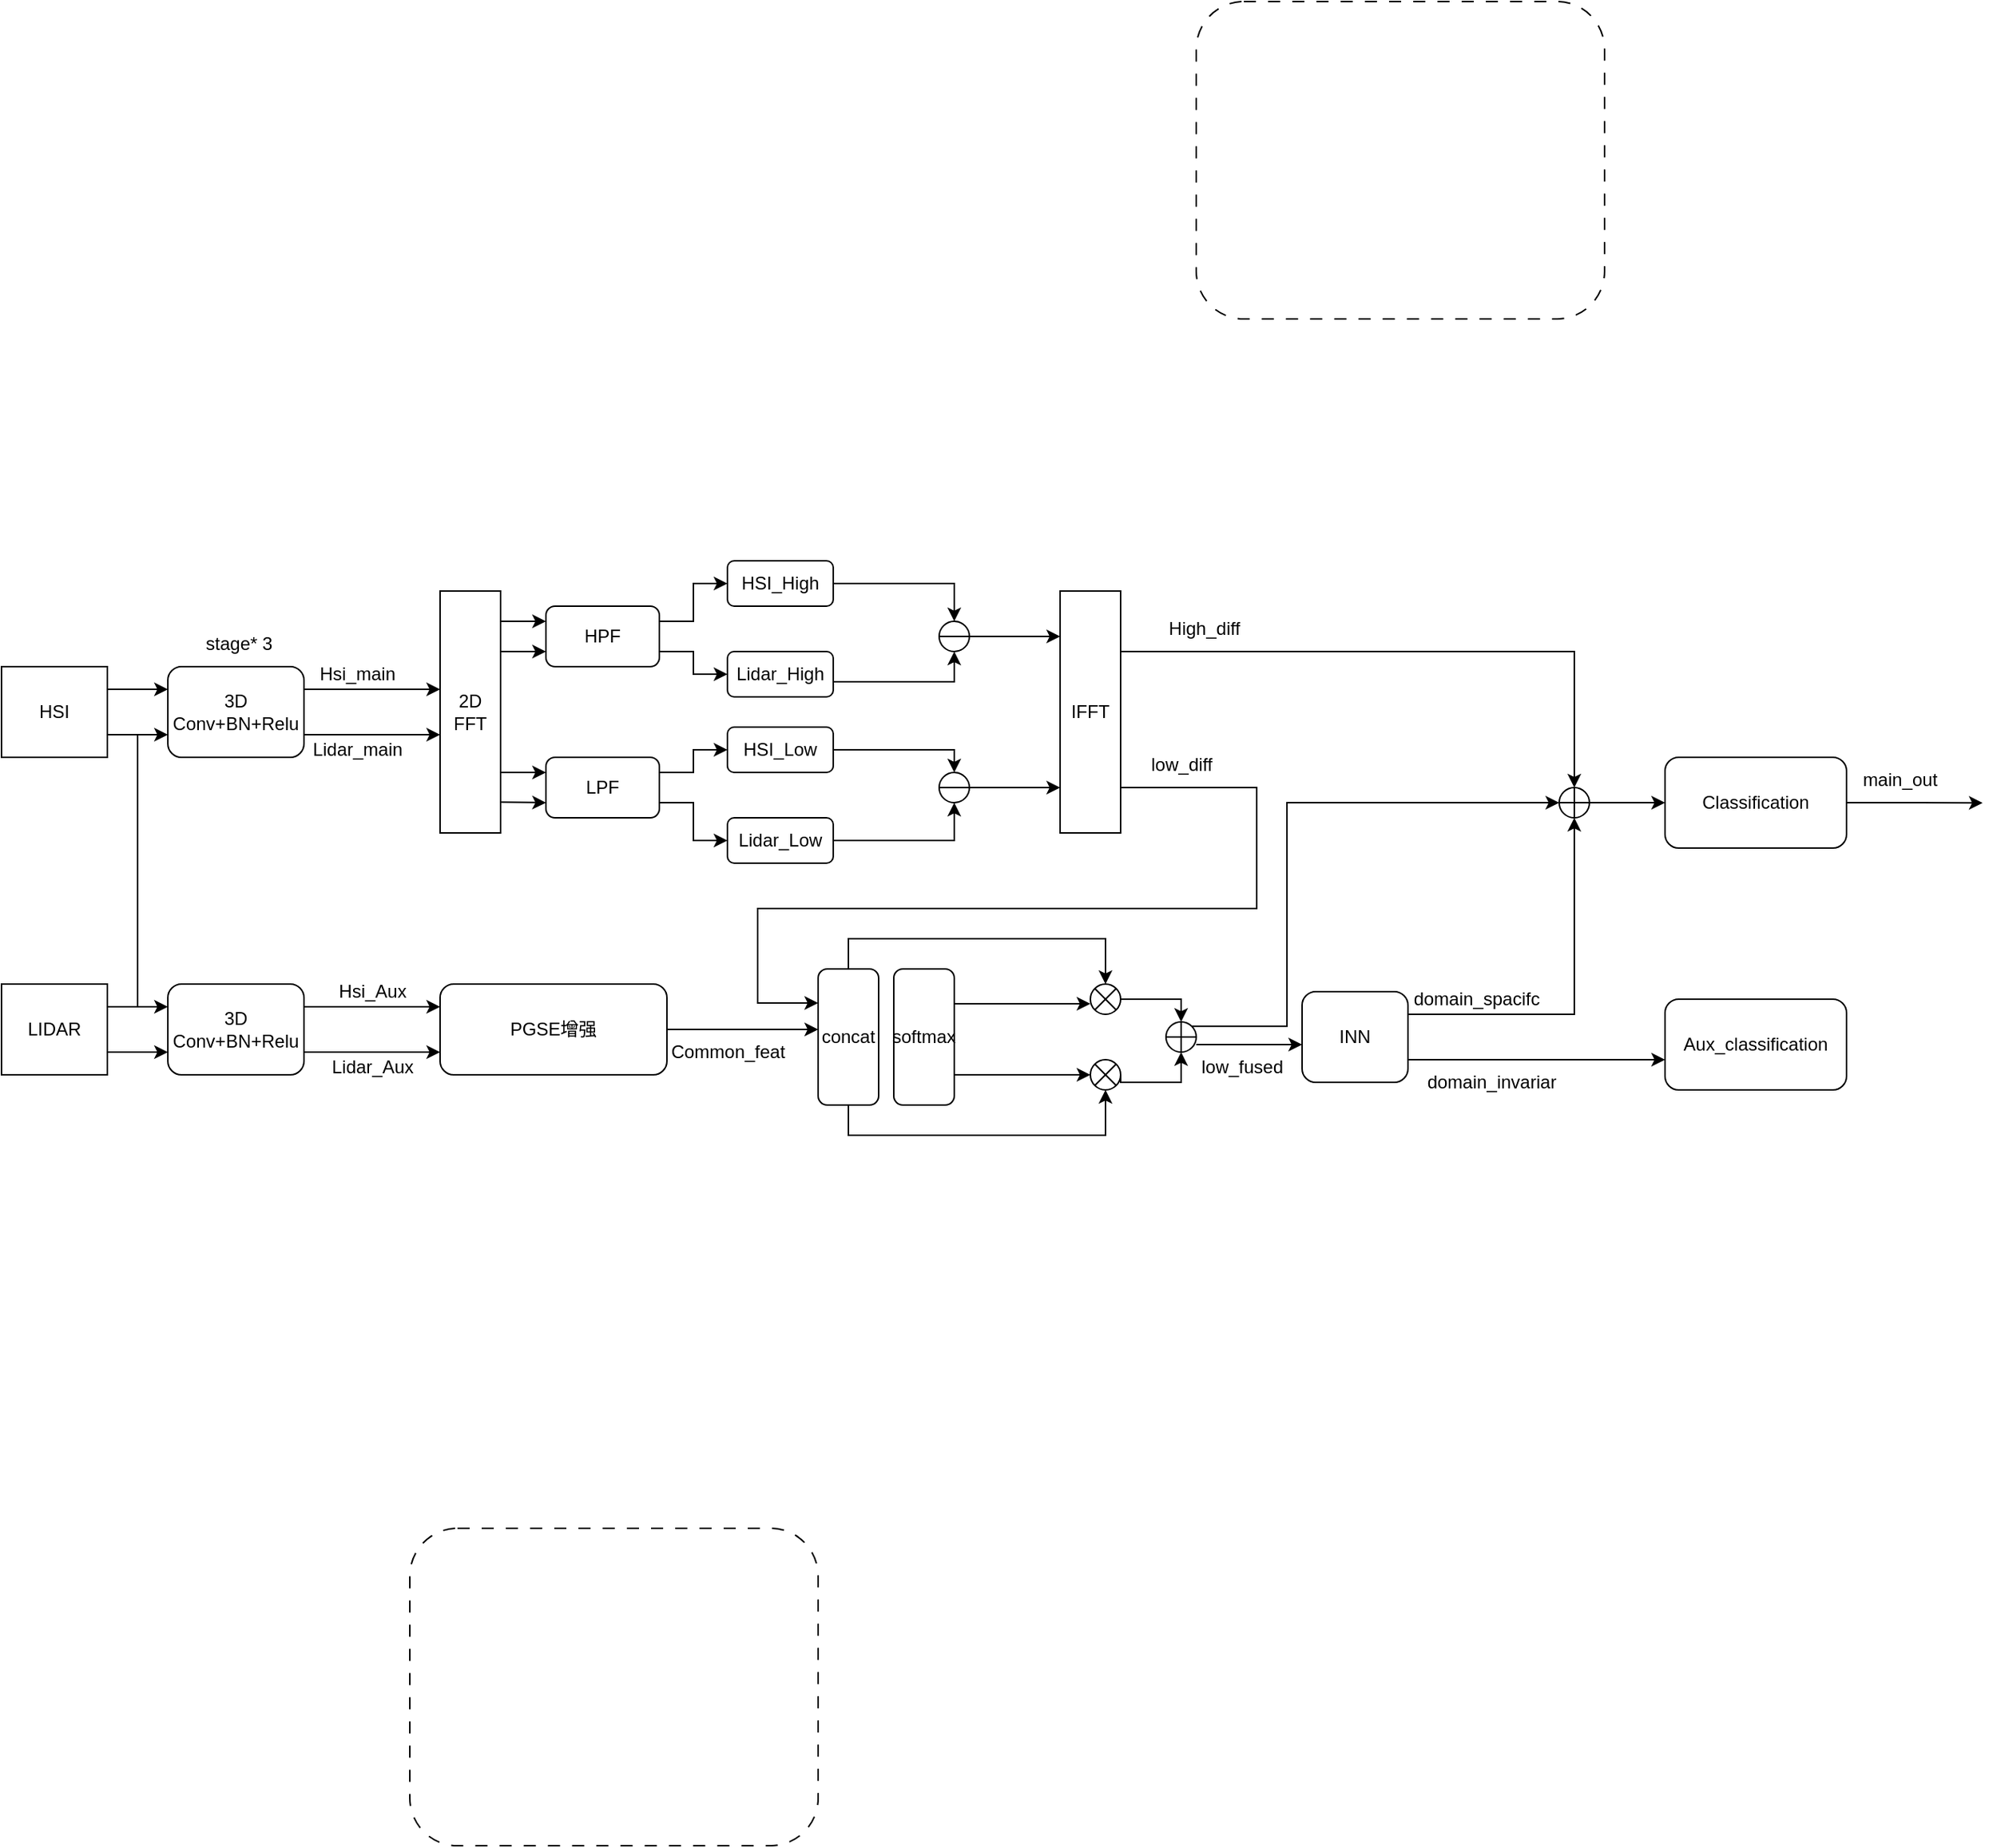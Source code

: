 <mxfile version="28.2.3">
  <diagram name="第 1 页" id="kepm6H9XeUZwfRZU9IKG">
    <mxGraphModel dx="1818" dy="1274" grid="1" gridSize="10" guides="1" tooltips="1" connect="1" arrows="1" fold="1" page="0" pageScale="1" pageWidth="827" pageHeight="1169" math="0" shadow="0">
      <root>
        <mxCell id="0" />
        <mxCell id="1" parent="0" />
        <mxCell id="yN0ZqS6E7n7FuofRWHTt-121" style="edgeStyle=orthogonalEdgeStyle;rounded=0;orthogonalLoop=1;jettySize=auto;html=1;exitX=1;exitY=0.5;exitDx=0;exitDy=0;fontFamily=Helvetica;fontSize=12;fontColor=default;" edge="1" parent="1" source="yN0ZqS6E7n7FuofRWHTt-116">
          <mxGeometry relative="1" as="geometry">
            <mxPoint x="1180" y="270.167" as="targetPoint" />
          </mxGeometry>
        </mxCell>
        <mxCell id="yN0ZqS6E7n7FuofRWHTt-116" value="Classification" style="whiteSpace=wrap;html=1;rounded=1;glass=0;strokeColor=default;align=center;verticalAlign=middle;fontFamily=Helvetica;fontSize=12;fontColor=default;fillColor=default;" vertex="1" parent="1">
          <mxGeometry x="970" y="240" width="120" height="60" as="geometry" />
        </mxCell>
        <mxCell id="yN0ZqS6E7n7FuofRWHTt-93" style="rounded=0;orthogonalLoop=1;jettySize=auto;html=1;exitX=1;exitY=0.5;exitDx=0;exitDy=0;entryX=0.5;entryY=0;entryDx=0;entryDy=0;fontFamily=Helvetica;fontSize=12;fontColor=default;" edge="1" parent="1" source="yN0ZqS6E7n7FuofRWHTt-84" target="yN0ZqS6E7n7FuofRWHTt-92">
          <mxGeometry relative="1" as="geometry">
            <Array as="points">
              <mxPoint x="640" y="400" />
              <mxPoint x="650" y="400" />
            </Array>
          </mxGeometry>
        </mxCell>
        <mxCell id="yN0ZqS6E7n7FuofRWHTt-84" value="" style="shape=sumEllipse;perimeter=ellipsePerimeter;whiteSpace=wrap;html=1;backgroundOutline=1;rounded=1;glass=0;strokeColor=default;align=center;verticalAlign=middle;fontFamily=Helvetica;fontSize=12;fontColor=default;fillColor=default;" vertex="1" parent="1">
          <mxGeometry x="590" y="390" width="20" height="20" as="geometry" />
        </mxCell>
        <mxCell id="yN0ZqS6E7n7FuofRWHTt-26" value="" style="rounded=1;whiteSpace=wrap;html=1;glass=0;dashed=1;dashPattern=8 8;" vertex="1" parent="1">
          <mxGeometry x="140" y="750" width="270" height="210" as="geometry" />
        </mxCell>
        <mxCell id="yN0ZqS6E7n7FuofRWHTt-22" value="" style="rounded=1;whiteSpace=wrap;html=1;glass=0;dashed=1;dashPattern=8 8;" vertex="1" parent="1">
          <mxGeometry x="660" y="-260" width="270" height="210" as="geometry" />
        </mxCell>
        <mxCell id="yN0ZqS6E7n7FuofRWHTt-17" style="edgeStyle=orthogonalEdgeStyle;rounded=0;orthogonalLoop=1;jettySize=auto;html=1;exitX=1;exitY=0.25;exitDx=0;exitDy=0;entryX=0;entryY=0.25;entryDx=0;entryDy=0;" edge="1" parent="1" source="487GCon45YnXLSpWe-tB-1" target="yN0ZqS6E7n7FuofRWHTt-2">
          <mxGeometry relative="1" as="geometry" />
        </mxCell>
        <mxCell id="yN0ZqS6E7n7FuofRWHTt-18" style="edgeStyle=orthogonalEdgeStyle;rounded=0;orthogonalLoop=1;jettySize=auto;html=1;exitX=1;exitY=0.75;exitDx=0;exitDy=0;entryX=0;entryY=0.25;entryDx=0;entryDy=0;" edge="1" parent="1" source="487GCon45YnXLSpWe-tB-1" target="yN0ZqS6E7n7FuofRWHTt-5">
          <mxGeometry relative="1" as="geometry" />
        </mxCell>
        <mxCell id="487GCon45YnXLSpWe-tB-1" value="HSI" style="rounded=0;whiteSpace=wrap;html=1;" parent="1" vertex="1">
          <mxGeometry x="-130" y="180" width="70" height="60" as="geometry" />
        </mxCell>
        <mxCell id="yN0ZqS6E7n7FuofRWHTt-19" style="edgeStyle=orthogonalEdgeStyle;rounded=0;orthogonalLoop=1;jettySize=auto;html=1;exitX=1;exitY=0.25;exitDx=0;exitDy=0;entryX=0;entryY=0.75;entryDx=0;entryDy=0;" edge="1" parent="1" source="yN0ZqS6E7n7FuofRWHTt-1" target="yN0ZqS6E7n7FuofRWHTt-2">
          <mxGeometry relative="1" as="geometry" />
        </mxCell>
        <mxCell id="yN0ZqS6E7n7FuofRWHTt-20" style="edgeStyle=orthogonalEdgeStyle;rounded=0;orthogonalLoop=1;jettySize=auto;html=1;exitX=1;exitY=0.75;exitDx=0;exitDy=0;entryX=0;entryY=0.75;entryDx=0;entryDy=0;" edge="1" parent="1" source="yN0ZqS6E7n7FuofRWHTt-1" target="yN0ZqS6E7n7FuofRWHTt-5">
          <mxGeometry relative="1" as="geometry" />
        </mxCell>
        <mxCell id="yN0ZqS6E7n7FuofRWHTt-1" value="LIDAR" style="rounded=0;whiteSpace=wrap;html=1;" vertex="1" parent="1">
          <mxGeometry x="-130" y="390" width="70" height="60" as="geometry" />
        </mxCell>
        <mxCell id="yN0ZqS6E7n7FuofRWHTt-7" style="edgeStyle=orthogonalEdgeStyle;rounded=0;orthogonalLoop=1;jettySize=auto;html=1;exitX=1;exitY=0.25;exitDx=0;exitDy=0;" edge="1" parent="1" source="yN0ZqS6E7n7FuofRWHTt-2">
          <mxGeometry relative="1" as="geometry">
            <mxPoint x="160" y="195" as="targetPoint" />
          </mxGeometry>
        </mxCell>
        <mxCell id="yN0ZqS6E7n7FuofRWHTt-8" style="edgeStyle=orthogonalEdgeStyle;rounded=0;orthogonalLoop=1;jettySize=auto;html=1;exitX=1;exitY=0.75;exitDx=0;exitDy=0;" edge="1" parent="1" source="yN0ZqS6E7n7FuofRWHTt-2">
          <mxGeometry relative="1" as="geometry">
            <mxPoint x="160" y="225" as="targetPoint" />
          </mxGeometry>
        </mxCell>
        <mxCell id="yN0ZqS6E7n7FuofRWHTt-2" value="3D Conv+BN+Relu" style="rounded=1;whiteSpace=wrap;html=1;" vertex="1" parent="1">
          <mxGeometry x="-20" y="180" width="90" height="60" as="geometry" />
        </mxCell>
        <mxCell id="yN0ZqS6E7n7FuofRWHTt-9" style="edgeStyle=orthogonalEdgeStyle;rounded=0;orthogonalLoop=1;jettySize=auto;html=1;exitX=1;exitY=0.25;exitDx=0;exitDy=0;" edge="1" parent="1" source="yN0ZqS6E7n7FuofRWHTt-5">
          <mxGeometry relative="1" as="geometry">
            <mxPoint x="160" y="405" as="targetPoint" />
          </mxGeometry>
        </mxCell>
        <mxCell id="yN0ZqS6E7n7FuofRWHTt-10" style="edgeStyle=orthogonalEdgeStyle;rounded=0;orthogonalLoop=1;jettySize=auto;html=1;exitX=1;exitY=0.75;exitDx=0;exitDy=0;" edge="1" parent="1" source="yN0ZqS6E7n7FuofRWHTt-5">
          <mxGeometry relative="1" as="geometry">
            <mxPoint x="160" y="435" as="targetPoint" />
          </mxGeometry>
        </mxCell>
        <mxCell id="yN0ZqS6E7n7FuofRWHTt-5" value="3D Conv+BN+Relu" style="rounded=1;whiteSpace=wrap;html=1;" vertex="1" parent="1">
          <mxGeometry x="-20" y="390" width="90" height="60" as="geometry" />
        </mxCell>
        <mxCell id="yN0ZqS6E7n7FuofRWHTt-6" value="&amp;nbsp;stage* 3" style="text;html=1;align=center;verticalAlign=middle;resizable=0;points=[];autosize=1;strokeColor=none;fillColor=none;" vertex="1" parent="1">
          <mxGeometry x="-10" y="150" width="70" height="30" as="geometry" />
        </mxCell>
        <mxCell id="yN0ZqS6E7n7FuofRWHTt-11" value="Hsi_main" style="text;html=1;align=center;verticalAlign=middle;resizable=0;points=[];autosize=1;strokeColor=none;fillColor=none;" vertex="1" parent="1">
          <mxGeometry x="70" y="170" width="70" height="30" as="geometry" />
        </mxCell>
        <mxCell id="yN0ZqS6E7n7FuofRWHTt-13" value="Lidar_main" style="text;html=1;align=center;verticalAlign=middle;resizable=0;points=[];autosize=1;strokeColor=none;fillColor=none;" vertex="1" parent="1">
          <mxGeometry x="65" y="220" width="80" height="30" as="geometry" />
        </mxCell>
        <mxCell id="yN0ZqS6E7n7FuofRWHTt-14" value="Hsi_Aux" style="text;html=1;align=center;verticalAlign=middle;resizable=0;points=[];autosize=1;strokeColor=none;fillColor=none;" vertex="1" parent="1">
          <mxGeometry x="80" y="380" width="70" height="30" as="geometry" />
        </mxCell>
        <mxCell id="yN0ZqS6E7n7FuofRWHTt-15" value="Lidar_Aux" style="text;html=1;align=center;verticalAlign=middle;resizable=0;points=[];autosize=1;strokeColor=none;fillColor=none;" vertex="1" parent="1">
          <mxGeometry x="75" y="430" width="80" height="30" as="geometry" />
        </mxCell>
        <mxCell id="yN0ZqS6E7n7FuofRWHTt-30" style="edgeStyle=orthogonalEdgeStyle;rounded=0;orthogonalLoop=1;jettySize=auto;html=1;exitX=1;exitY=0.25;exitDx=0;exitDy=0;entryX=0;entryY=0.75;entryDx=0;entryDy=0;fontFamily=Helvetica;fontSize=12;fontColor=default;" edge="1" parent="1" source="yN0ZqS6E7n7FuofRWHTt-23" target="yN0ZqS6E7n7FuofRWHTt-27">
          <mxGeometry relative="1" as="geometry" />
        </mxCell>
        <mxCell id="yN0ZqS6E7n7FuofRWHTt-23" value="2D FFT" style="rounded=1;whiteSpace=wrap;html=1;arcSize=0;" vertex="1" parent="1">
          <mxGeometry x="160" y="130" width="40" height="160" as="geometry" />
        </mxCell>
        <mxCell id="yN0ZqS6E7n7FuofRWHTt-43" style="edgeStyle=orthogonalEdgeStyle;rounded=0;orthogonalLoop=1;jettySize=auto;html=1;exitX=1;exitY=0.25;exitDx=0;exitDy=0;entryX=0;entryY=0.5;entryDx=0;entryDy=0;fontFamily=Helvetica;fontSize=12;fontColor=default;" edge="1" parent="1" source="yN0ZqS6E7n7FuofRWHTt-27" target="yN0ZqS6E7n7FuofRWHTt-38">
          <mxGeometry relative="1" as="geometry" />
        </mxCell>
        <mxCell id="yN0ZqS6E7n7FuofRWHTt-44" style="edgeStyle=orthogonalEdgeStyle;rounded=0;orthogonalLoop=1;jettySize=auto;html=1;exitX=1;exitY=0.75;exitDx=0;exitDy=0;entryX=0;entryY=0.5;entryDx=0;entryDy=0;fontFamily=Helvetica;fontSize=12;fontColor=default;" edge="1" parent="1" source="yN0ZqS6E7n7FuofRWHTt-27" target="yN0ZqS6E7n7FuofRWHTt-40">
          <mxGeometry relative="1" as="geometry" />
        </mxCell>
        <mxCell id="yN0ZqS6E7n7FuofRWHTt-27" value="HPF" style="rounded=1;whiteSpace=wrap;html=1;glass=0;strokeColor=default;align=center;verticalAlign=middle;fontFamily=Helvetica;fontSize=12;fontColor=default;fillColor=default;" vertex="1" parent="1">
          <mxGeometry x="230" y="140" width="75" height="40" as="geometry" />
        </mxCell>
        <mxCell id="yN0ZqS6E7n7FuofRWHTt-45" style="edgeStyle=orthogonalEdgeStyle;rounded=0;orthogonalLoop=1;jettySize=auto;html=1;exitX=1;exitY=0.25;exitDx=0;exitDy=0;entryX=0;entryY=0.5;entryDx=0;entryDy=0;fontFamily=Helvetica;fontSize=12;fontColor=default;" edge="1" parent="1" source="yN0ZqS6E7n7FuofRWHTt-28" target="yN0ZqS6E7n7FuofRWHTt-39">
          <mxGeometry relative="1" as="geometry" />
        </mxCell>
        <mxCell id="yN0ZqS6E7n7FuofRWHTt-46" style="edgeStyle=orthogonalEdgeStyle;rounded=0;orthogonalLoop=1;jettySize=auto;html=1;exitX=1;exitY=0.75;exitDx=0;exitDy=0;fontFamily=Helvetica;fontSize=12;fontColor=default;" edge="1" parent="1" source="yN0ZqS6E7n7FuofRWHTt-28" target="yN0ZqS6E7n7FuofRWHTt-42">
          <mxGeometry relative="1" as="geometry" />
        </mxCell>
        <mxCell id="yN0ZqS6E7n7FuofRWHTt-28" value="LPF" style="rounded=1;whiteSpace=wrap;html=1;glass=0;strokeColor=default;align=center;verticalAlign=middle;fontFamily=Helvetica;fontSize=12;fontColor=default;fillColor=default;" vertex="1" parent="1">
          <mxGeometry x="230" y="240" width="75" height="40" as="geometry" />
        </mxCell>
        <mxCell id="yN0ZqS6E7n7FuofRWHTt-34" value="" style="endArrow=classic;html=1;rounded=0;fontFamily=Helvetica;fontSize=12;fontColor=default;entryX=0;entryY=0.25;entryDx=0;entryDy=0;" edge="1" parent="1" target="yN0ZqS6E7n7FuofRWHTt-27">
          <mxGeometry width="50" height="50" relative="1" as="geometry">
            <mxPoint x="200" y="150" as="sourcePoint" />
            <mxPoint x="250" y="110" as="targetPoint" />
            <Array as="points" />
          </mxGeometry>
        </mxCell>
        <mxCell id="yN0ZqS6E7n7FuofRWHTt-35" value="" style="endArrow=classic;html=1;rounded=0;fontFamily=Helvetica;fontSize=12;fontColor=default;entryX=0;entryY=0.25;entryDx=0;entryDy=0;exitX=1;exitY=0.75;exitDx=0;exitDy=0;" edge="1" parent="1" source="yN0ZqS6E7n7FuofRWHTt-23" target="yN0ZqS6E7n7FuofRWHTt-28">
          <mxGeometry width="50" height="50" relative="1" as="geometry">
            <mxPoint x="210" y="140" as="sourcePoint" />
            <mxPoint x="240" y="140" as="targetPoint" />
            <Array as="points" />
          </mxGeometry>
        </mxCell>
        <mxCell id="yN0ZqS6E7n7FuofRWHTt-36" value="" style="endArrow=classic;html=1;rounded=0;fontFamily=Helvetica;fontSize=12;fontColor=default;entryX=0;entryY=0.75;entryDx=0;entryDy=0;exitX=0.992;exitY=0.873;exitDx=0;exitDy=0;exitPerimeter=0;" edge="1" parent="1" source="yN0ZqS6E7n7FuofRWHTt-23" target="yN0ZqS6E7n7FuofRWHTt-28">
          <mxGeometry width="50" height="50" relative="1" as="geometry">
            <mxPoint x="210" y="240" as="sourcePoint" />
            <mxPoint x="240" y="240" as="targetPoint" />
            <Array as="points" />
          </mxGeometry>
        </mxCell>
        <mxCell id="yN0ZqS6E7n7FuofRWHTt-47" style="edgeStyle=orthogonalEdgeStyle;rounded=0;orthogonalLoop=1;jettySize=auto;html=1;exitX=1;exitY=0.5;exitDx=0;exitDy=0;fontFamily=Helvetica;fontSize=12;fontColor=default;" edge="1" parent="1" source="yN0ZqS6E7n7FuofRWHTt-51">
          <mxGeometry relative="1" as="geometry">
            <mxPoint x="510" y="160" as="targetPoint" />
          </mxGeometry>
        </mxCell>
        <mxCell id="yN0ZqS6E7n7FuofRWHTt-38" value="HSI_High" style="rounded=1;whiteSpace=wrap;html=1;glass=0;strokeColor=default;align=center;verticalAlign=middle;fontFamily=Helvetica;fontSize=12;fontColor=default;fillColor=default;" vertex="1" parent="1">
          <mxGeometry x="350" y="110" width="70" height="30" as="geometry" />
        </mxCell>
        <mxCell id="yN0ZqS6E7n7FuofRWHTt-55" style="edgeStyle=orthogonalEdgeStyle;rounded=0;orthogonalLoop=1;jettySize=auto;html=1;exitX=1;exitY=0.5;exitDx=0;exitDy=0;entryX=0.5;entryY=0;entryDx=0;entryDy=0;fontFamily=Helvetica;fontSize=12;fontColor=default;" edge="1" parent="1" source="yN0ZqS6E7n7FuofRWHTt-39" target="yN0ZqS6E7n7FuofRWHTt-54">
          <mxGeometry relative="1" as="geometry">
            <Array as="points">
              <mxPoint x="500" y="235" />
            </Array>
          </mxGeometry>
        </mxCell>
        <mxCell id="yN0ZqS6E7n7FuofRWHTt-39" value="HSI_Low" style="rounded=1;whiteSpace=wrap;html=1;glass=0;strokeColor=default;align=center;verticalAlign=middle;fontFamily=Helvetica;fontSize=12;fontColor=default;fillColor=default;" vertex="1" parent="1">
          <mxGeometry x="350" y="220" width="70" height="30" as="geometry" />
        </mxCell>
        <mxCell id="yN0ZqS6E7n7FuofRWHTt-53" style="edgeStyle=orthogonalEdgeStyle;rounded=0;orthogonalLoop=1;jettySize=auto;html=1;exitX=1;exitY=0.5;exitDx=0;exitDy=0;entryX=0.5;entryY=1;entryDx=0;entryDy=0;fontFamily=Helvetica;fontSize=12;fontColor=default;" edge="1" parent="1" source="yN0ZqS6E7n7FuofRWHTt-40" target="yN0ZqS6E7n7FuofRWHTt-51">
          <mxGeometry relative="1" as="geometry">
            <Array as="points">
              <mxPoint x="390" y="190" />
              <mxPoint x="500" y="190" />
            </Array>
          </mxGeometry>
        </mxCell>
        <mxCell id="yN0ZqS6E7n7FuofRWHTt-40" value="Lidar_High" style="rounded=1;whiteSpace=wrap;html=1;glass=0;strokeColor=default;align=center;verticalAlign=middle;fontFamily=Helvetica;fontSize=12;fontColor=default;fillColor=default;" vertex="1" parent="1">
          <mxGeometry x="350" y="170" width="70" height="30" as="geometry" />
        </mxCell>
        <mxCell id="yN0ZqS6E7n7FuofRWHTt-56" style="edgeStyle=orthogonalEdgeStyle;rounded=0;orthogonalLoop=1;jettySize=auto;html=1;exitX=1;exitY=0.5;exitDx=0;exitDy=0;entryX=0.5;entryY=1;entryDx=0;entryDy=0;fontFamily=Helvetica;fontSize=12;fontColor=default;" edge="1" parent="1" source="yN0ZqS6E7n7FuofRWHTt-42" target="yN0ZqS6E7n7FuofRWHTt-54">
          <mxGeometry relative="1" as="geometry" />
        </mxCell>
        <mxCell id="yN0ZqS6E7n7FuofRWHTt-42" value="Lidar_Low" style="rounded=1;whiteSpace=wrap;html=1;glass=0;strokeColor=default;align=center;verticalAlign=middle;fontFamily=Helvetica;fontSize=12;fontColor=default;fillColor=default;" vertex="1" parent="1">
          <mxGeometry x="350" y="280" width="70" height="30" as="geometry" />
        </mxCell>
        <mxCell id="yN0ZqS6E7n7FuofRWHTt-52" value="" style="edgeStyle=orthogonalEdgeStyle;rounded=0;orthogonalLoop=1;jettySize=auto;html=1;exitX=1;exitY=0.5;exitDx=0;exitDy=0;fontFamily=Helvetica;fontSize=12;fontColor=default;" edge="1" parent="1" source="yN0ZqS6E7n7FuofRWHTt-38" target="yN0ZqS6E7n7FuofRWHTt-51">
          <mxGeometry relative="1" as="geometry">
            <mxPoint x="510" y="160" as="targetPoint" />
            <mxPoint x="390" y="125" as="sourcePoint" />
          </mxGeometry>
        </mxCell>
        <mxCell id="yN0ZqS6E7n7FuofRWHTt-57" style="edgeStyle=orthogonalEdgeStyle;rounded=0;orthogonalLoop=1;jettySize=auto;html=1;exitX=1;exitY=0.5;exitDx=0;exitDy=0;fontFamily=Helvetica;fontSize=12;fontColor=default;" edge="1" parent="1" source="yN0ZqS6E7n7FuofRWHTt-51">
          <mxGeometry relative="1" as="geometry">
            <mxPoint x="570" y="160" as="targetPoint" />
          </mxGeometry>
        </mxCell>
        <mxCell id="yN0ZqS6E7n7FuofRWHTt-51" value="" style="shape=lineEllipse;perimeter=ellipsePerimeter;whiteSpace=wrap;html=1;backgroundOutline=1;rounded=1;glass=0;strokeColor=default;align=center;verticalAlign=middle;fontFamily=Helvetica;fontSize=12;fontColor=default;fillColor=default;" vertex="1" parent="1">
          <mxGeometry x="490" y="150" width="20" height="20" as="geometry" />
        </mxCell>
        <mxCell id="yN0ZqS6E7n7FuofRWHTt-61" style="edgeStyle=orthogonalEdgeStyle;rounded=0;orthogonalLoop=1;jettySize=auto;html=1;exitX=1;exitY=0.5;exitDx=0;exitDy=0;fontFamily=Helvetica;fontSize=12;fontColor=default;" edge="1" parent="1" source="yN0ZqS6E7n7FuofRWHTt-54">
          <mxGeometry relative="1" as="geometry">
            <mxPoint x="570" y="260" as="targetPoint" />
          </mxGeometry>
        </mxCell>
        <mxCell id="yN0ZqS6E7n7FuofRWHTt-54" value="" style="shape=lineEllipse;perimeter=ellipsePerimeter;whiteSpace=wrap;html=1;backgroundOutline=1;rounded=1;glass=0;strokeColor=default;align=center;verticalAlign=middle;fontFamily=Helvetica;fontSize=12;fontColor=default;fillColor=default;" vertex="1" parent="1">
          <mxGeometry x="490" y="250" width="20" height="20" as="geometry" />
        </mxCell>
        <mxCell id="yN0ZqS6E7n7FuofRWHTt-59" style="edgeStyle=orthogonalEdgeStyle;rounded=0;orthogonalLoop=1;jettySize=auto;html=1;exitX=1;exitY=0.5;exitDx=0;exitDy=0;fontFamily=Helvetica;fontSize=12;fontColor=default;" edge="1" parent="1" source="yN0ZqS6E7n7FuofRWHTt-58">
          <mxGeometry relative="1" as="geometry">
            <mxPoint x="410" y="420" as="targetPoint" />
          </mxGeometry>
        </mxCell>
        <mxCell id="yN0ZqS6E7n7FuofRWHTt-58" value="PGSE增强" style="rounded=1;whiteSpace=wrap;html=1;glass=0;strokeColor=default;align=center;verticalAlign=middle;fontFamily=Helvetica;fontSize=12;fontColor=default;fillColor=default;" vertex="1" parent="1">
          <mxGeometry x="160" y="390" width="150" height="60" as="geometry" />
        </mxCell>
        <mxCell id="yN0ZqS6E7n7FuofRWHTt-60" value="Common_feat" style="text;html=1;align=center;verticalAlign=middle;resizable=0;points=[];autosize=1;strokeColor=none;fillColor=none;fontFamily=Helvetica;fontSize=12;fontColor=default;" vertex="1" parent="1">
          <mxGeometry x="300" y="420" width="100" height="30" as="geometry" />
        </mxCell>
        <mxCell id="yN0ZqS6E7n7FuofRWHTt-73" style="edgeStyle=orthogonalEdgeStyle;rounded=0;orthogonalLoop=1;jettySize=auto;html=1;exitX=1;exitY=0.25;exitDx=0;exitDy=0;fontFamily=Helvetica;fontSize=12;fontColor=default;entryX=0.5;entryY=0;entryDx=0;entryDy=0;" edge="1" parent="1" source="yN0ZqS6E7n7FuofRWHTt-62" target="yN0ZqS6E7n7FuofRWHTt-105">
          <mxGeometry relative="1" as="geometry">
            <mxPoint x="890" y="250" as="targetPoint" />
          </mxGeometry>
        </mxCell>
        <mxCell id="yN0ZqS6E7n7FuofRWHTt-74" style="edgeStyle=orthogonalEdgeStyle;rounded=0;orthogonalLoop=1;jettySize=auto;html=1;exitX=0.958;exitY=0.844;exitDx=0;exitDy=0;fontFamily=Helvetica;fontSize=12;fontColor=default;entryX=0;entryY=0.25;entryDx=0;entryDy=0;exitPerimeter=0;" edge="1" parent="1" source="yN0ZqS6E7n7FuofRWHTt-62" target="yN0ZqS6E7n7FuofRWHTt-75">
          <mxGeometry relative="1" as="geometry">
            <mxPoint x="658" y="250" as="sourcePoint" />
            <mxPoint x="400" y="348.34" as="targetPoint" />
            <Array as="points">
              <mxPoint x="608" y="260" />
              <mxPoint x="700" y="260" />
              <mxPoint x="700" y="340" />
              <mxPoint x="370" y="340" />
              <mxPoint x="370" y="403" />
            </Array>
          </mxGeometry>
        </mxCell>
        <mxCell id="yN0ZqS6E7n7FuofRWHTt-62" value="IFFT" style="rounded=1;whiteSpace=wrap;html=1;arcSize=0;" vertex="1" parent="1">
          <mxGeometry x="570" y="130" width="40" height="160" as="geometry" />
        </mxCell>
        <mxCell id="yN0ZqS6E7n7FuofRWHTt-65" value="High_diff" style="text;html=1;align=center;verticalAlign=middle;resizable=0;points=[];autosize=1;strokeColor=none;fillColor=none;fontFamily=Helvetica;fontSize=12;fontColor=default;" vertex="1" parent="1">
          <mxGeometry x="630" y="140" width="70" height="30" as="geometry" />
        </mxCell>
        <mxCell id="yN0ZqS6E7n7FuofRWHTt-67" value="low_diff" style="text;html=1;align=center;verticalAlign=middle;resizable=0;points=[];autosize=1;strokeColor=none;fillColor=none;fontFamily=Helvetica;fontSize=12;fontColor=default;" vertex="1" parent="1">
          <mxGeometry x="620" y="230" width="60" height="30" as="geometry" />
        </mxCell>
        <mxCell id="yN0ZqS6E7n7FuofRWHTt-88" style="edgeStyle=orthogonalEdgeStyle;rounded=0;orthogonalLoop=1;jettySize=auto;html=1;exitX=0.5;exitY=0;exitDx=0;exitDy=0;entryX=0.5;entryY=0;entryDx=0;entryDy=0;fontFamily=Helvetica;fontSize=12;fontColor=default;" edge="1" parent="1" source="yN0ZqS6E7n7FuofRWHTt-75" target="yN0ZqS6E7n7FuofRWHTt-84">
          <mxGeometry relative="1" as="geometry" />
        </mxCell>
        <mxCell id="yN0ZqS6E7n7FuofRWHTt-89" style="edgeStyle=orthogonalEdgeStyle;rounded=0;orthogonalLoop=1;jettySize=auto;html=1;exitX=0.5;exitY=1;exitDx=0;exitDy=0;entryX=0.5;entryY=1;entryDx=0;entryDy=0;fontFamily=Helvetica;fontSize=12;fontColor=default;" edge="1" parent="1" source="yN0ZqS6E7n7FuofRWHTt-75" target="yN0ZqS6E7n7FuofRWHTt-85">
          <mxGeometry relative="1" as="geometry" />
        </mxCell>
        <mxCell id="yN0ZqS6E7n7FuofRWHTt-75" value="concat" style="rounded=1;whiteSpace=wrap;html=1;glass=0;strokeColor=default;align=center;verticalAlign=middle;fontFamily=Helvetica;fontSize=12;fontColor=default;fillColor=default;" vertex="1" parent="1">
          <mxGeometry x="410" y="380" width="40" height="90" as="geometry" />
        </mxCell>
        <mxCell id="yN0ZqS6E7n7FuofRWHTt-82" style="rounded=0;orthogonalLoop=1;jettySize=auto;html=1;fontFamily=Helvetica;fontSize=12;fontColor=default;" edge="1" parent="1">
          <mxGeometry relative="1" as="geometry">
            <mxPoint x="590" y="403" as="targetPoint" />
            <mxPoint x="500" y="403" as="sourcePoint" />
          </mxGeometry>
        </mxCell>
        <mxCell id="yN0ZqS6E7n7FuofRWHTt-83" style="rounded=0;orthogonalLoop=1;jettySize=auto;html=1;exitX=1;exitY=0.778;exitDx=0;exitDy=0;fontFamily=Helvetica;fontSize=12;fontColor=default;entryX=0;entryY=0.5;entryDx=0;entryDy=0;exitPerimeter=0;" edge="1" parent="1" source="yN0ZqS6E7n7FuofRWHTt-77" target="yN0ZqS6E7n7FuofRWHTt-85">
          <mxGeometry relative="1" as="geometry">
            <mxPoint x="590" y="440" as="targetPoint" />
          </mxGeometry>
        </mxCell>
        <mxCell id="yN0ZqS6E7n7FuofRWHTt-77" value="softmax" style="rounded=1;whiteSpace=wrap;html=1;glass=0;strokeColor=default;align=center;verticalAlign=middle;fontFamily=Helvetica;fontSize=12;fontColor=default;fillColor=default;" vertex="1" parent="1">
          <mxGeometry x="460" y="380" width="40" height="90" as="geometry" />
        </mxCell>
        <mxCell id="yN0ZqS6E7n7FuofRWHTt-94" style="edgeStyle=orthogonalEdgeStyle;rounded=0;orthogonalLoop=1;jettySize=auto;html=1;exitX=1;exitY=0.5;exitDx=0;exitDy=0;entryX=0.5;entryY=1;entryDx=0;entryDy=0;fontFamily=Helvetica;fontSize=12;fontColor=default;" edge="1" parent="1" source="yN0ZqS6E7n7FuofRWHTt-85" target="yN0ZqS6E7n7FuofRWHTt-92">
          <mxGeometry relative="1" as="geometry">
            <Array as="points">
              <mxPoint x="610" y="455" />
              <mxPoint x="650" y="455" />
            </Array>
          </mxGeometry>
        </mxCell>
        <mxCell id="yN0ZqS6E7n7FuofRWHTt-85" value="" style="shape=sumEllipse;perimeter=ellipsePerimeter;whiteSpace=wrap;html=1;backgroundOutline=1;rounded=1;glass=0;strokeColor=default;align=center;verticalAlign=middle;fontFamily=Helvetica;fontSize=12;fontColor=default;fillColor=default;" vertex="1" parent="1">
          <mxGeometry x="590" y="440" width="20" height="20" as="geometry" />
        </mxCell>
        <mxCell id="yN0ZqS6E7n7FuofRWHTt-95" style="rounded=0;orthogonalLoop=1;jettySize=auto;html=1;exitX=1;exitY=0.5;exitDx=0;exitDy=0;fontFamily=Helvetica;fontSize=12;fontColor=default;entryX=0;entryY=0.5;entryDx=0;entryDy=0;" edge="1" parent="1">
          <mxGeometry relative="1" as="geometry">
            <mxPoint x="730" y="430" as="targetPoint" />
            <mxPoint x="660" y="430" as="sourcePoint" />
            <Array as="points">
              <mxPoint x="710" y="430" />
            </Array>
          </mxGeometry>
        </mxCell>
        <mxCell id="yN0ZqS6E7n7FuofRWHTt-111" style="edgeStyle=orthogonalEdgeStyle;rounded=0;orthogonalLoop=1;jettySize=auto;html=1;exitX=1;exitY=0;exitDx=0;exitDy=0;entryX=0;entryY=0.5;entryDx=0;entryDy=0;fontFamily=Helvetica;fontSize=12;fontColor=default;flowAnimation=0;" edge="1" parent="1" source="yN0ZqS6E7n7FuofRWHTt-92" target="yN0ZqS6E7n7FuofRWHTt-105">
          <mxGeometry relative="1" as="geometry">
            <Array as="points">
              <mxPoint x="720" y="418" />
              <mxPoint x="720" y="270" />
            </Array>
          </mxGeometry>
        </mxCell>
        <mxCell id="yN0ZqS6E7n7FuofRWHTt-92" value="" style="shape=orEllipse;perimeter=ellipsePerimeter;whiteSpace=wrap;html=1;backgroundOutline=1;rounded=1;glass=0;strokeColor=default;align=center;verticalAlign=middle;fontFamily=Helvetica;fontSize=12;fontColor=default;fillColor=default;" vertex="1" parent="1">
          <mxGeometry x="640" y="415" width="20" height="20" as="geometry" />
        </mxCell>
        <mxCell id="yN0ZqS6E7n7FuofRWHTt-106" style="edgeStyle=orthogonalEdgeStyle;rounded=0;orthogonalLoop=1;jettySize=auto;html=1;exitX=1;exitY=0.25;exitDx=0;exitDy=0;entryX=0.5;entryY=1;entryDx=0;entryDy=0;fontFamily=Helvetica;fontSize=12;fontColor=default;" edge="1" parent="1" source="yN0ZqS6E7n7FuofRWHTt-96" target="yN0ZqS6E7n7FuofRWHTt-105">
          <mxGeometry relative="1" as="geometry" />
        </mxCell>
        <mxCell id="yN0ZqS6E7n7FuofRWHTt-119" style="edgeStyle=orthogonalEdgeStyle;rounded=0;orthogonalLoop=1;jettySize=auto;html=1;exitX=1;exitY=0.75;exitDx=0;exitDy=0;fontFamily=Helvetica;fontSize=12;fontColor=default;" edge="1" parent="1" source="yN0ZqS6E7n7FuofRWHTt-96">
          <mxGeometry relative="1" as="geometry">
            <mxPoint x="970" y="440" as="targetPoint" />
          </mxGeometry>
        </mxCell>
        <mxCell id="yN0ZqS6E7n7FuofRWHTt-96" value="INN" style="rounded=1;whiteSpace=wrap;html=1;glass=0;strokeColor=default;align=center;verticalAlign=middle;fontFamily=Helvetica;fontSize=12;fontColor=default;fillColor=default;" vertex="1" parent="1">
          <mxGeometry x="730" y="395" width="70" height="60" as="geometry" />
        </mxCell>
        <mxCell id="yN0ZqS6E7n7FuofRWHTt-100" value="domain_spacifc" style="text;html=1;align=center;verticalAlign=middle;resizable=0;points=[];autosize=1;strokeColor=none;fillColor=none;fontFamily=Helvetica;fontSize=12;fontColor=default;" vertex="1" parent="1">
          <mxGeometry x="790" y="385" width="110" height="30" as="geometry" />
        </mxCell>
        <mxCell id="yN0ZqS6E7n7FuofRWHTt-103" value="domain_invariar" style="text;html=1;align=center;verticalAlign=middle;resizable=0;points=[];autosize=1;strokeColor=none;fillColor=none;fontFamily=Helvetica;fontSize=12;fontColor=default;" vertex="1" parent="1">
          <mxGeometry x="800" y="440" width="110" height="30" as="geometry" />
        </mxCell>
        <mxCell id="yN0ZqS6E7n7FuofRWHTt-104" value="low_fused" style="text;html=1;align=center;verticalAlign=middle;resizable=0;points=[];autosize=1;strokeColor=none;fillColor=none;fontFamily=Helvetica;fontSize=12;fontColor=default;" vertex="1" parent="1">
          <mxGeometry x="650" y="430" width="80" height="30" as="geometry" />
        </mxCell>
        <mxCell id="yN0ZqS6E7n7FuofRWHTt-115" style="edgeStyle=orthogonalEdgeStyle;rounded=0;orthogonalLoop=1;jettySize=auto;html=1;exitX=1;exitY=0.5;exitDx=0;exitDy=0;fontFamily=Helvetica;fontSize=12;fontColor=default;" edge="1" parent="1" source="yN0ZqS6E7n7FuofRWHTt-105">
          <mxGeometry relative="1" as="geometry">
            <mxPoint x="970" y="270" as="targetPoint" />
          </mxGeometry>
        </mxCell>
        <mxCell id="yN0ZqS6E7n7FuofRWHTt-105" value="" style="shape=orEllipse;perimeter=ellipsePerimeter;whiteSpace=wrap;html=1;backgroundOutline=1;rounded=1;glass=0;strokeColor=default;align=center;verticalAlign=middle;fontFamily=Helvetica;fontSize=12;fontColor=default;fillColor=default;" vertex="1" parent="1">
          <mxGeometry x="900" y="260" width="20" height="20" as="geometry" />
        </mxCell>
        <mxCell id="yN0ZqS6E7n7FuofRWHTt-117" value="Aux_classification" style="whiteSpace=wrap;html=1;rounded=1;glass=0;strokeColor=default;align=center;verticalAlign=middle;fontFamily=Helvetica;fontSize=12;fontColor=default;fillColor=default;" vertex="1" parent="1">
          <mxGeometry x="970" y="400" width="120" height="60" as="geometry" />
        </mxCell>
        <mxCell id="yN0ZqS6E7n7FuofRWHTt-122" value="main_out" style="text;html=1;align=center;verticalAlign=middle;resizable=0;points=[];autosize=1;strokeColor=none;fillColor=none;fontFamily=Helvetica;fontSize=12;fontColor=default;" vertex="1" parent="1">
          <mxGeometry x="1090" y="240" width="70" height="30" as="geometry" />
        </mxCell>
      </root>
    </mxGraphModel>
  </diagram>
</mxfile>
